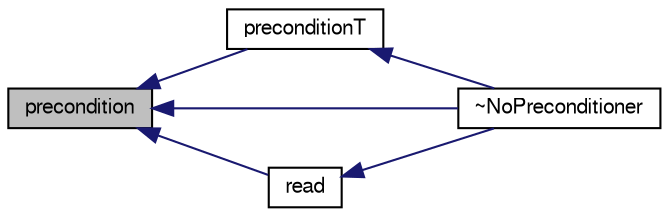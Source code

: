 digraph "precondition"
{
  bgcolor="transparent";
  edge [fontname="FreeSans",fontsize="10",labelfontname="FreeSans",labelfontsize="10"];
  node [fontname="FreeSans",fontsize="10",shape=record];
  rankdir="LR";
  Node14 [label="precondition",height=0.2,width=0.4,color="black", fillcolor="grey75", style="filled", fontcolor="black"];
  Node14 -> Node15 [dir="back",color="midnightblue",fontsize="10",style="solid",fontname="FreeSans"];
  Node15 [label="preconditionT",height=0.2,width=0.4,color="black",URL="$a26822.html#ab8f1fcaefaa3f2817b44c6aff1f8b5fb",tooltip="Return wT the transpose-matrix preconditioned form of. "];
  Node15 -> Node16 [dir="back",color="midnightblue",fontsize="10",style="solid",fontname="FreeSans"];
  Node16 [label="~NoPreconditioner",height=0.2,width=0.4,color="black",URL="$a26822.html#ad25be3f0bc970fac64d8202ff71de43d"];
  Node14 -> Node17 [dir="back",color="midnightblue",fontsize="10",style="solid",fontname="FreeSans"];
  Node17 [label="read",height=0.2,width=0.4,color="black",URL="$a26822.html#a8026c541af638801b7ba29af23b5a4a3",tooltip="Read and reset the preconditioner parameters from the given. "];
  Node17 -> Node16 [dir="back",color="midnightblue",fontsize="10",style="solid",fontname="FreeSans"];
  Node14 -> Node16 [dir="back",color="midnightblue",fontsize="10",style="solid",fontname="FreeSans"];
}
